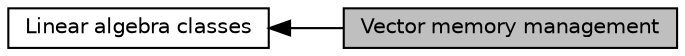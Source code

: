 digraph "Vector memory management"
{
  edge [fontname="Helvetica",fontsize="10",labelfontname="Helvetica",labelfontsize="10"];
  node [fontname="Helvetica",fontsize="10",shape=box];
  rankdir=LR;
  Node1 [label="Vector memory management",height=0.2,width=0.4,color="black", fillcolor="grey75", style="filled", fontcolor="black",tooltip="This module groups a few classes that are used to avoid allocating and deallocating vectors over and ..."];
  Node2 [label="Linear algebra classes",height=0.2,width=0.4,color="black", fillcolor="white", style="filled",URL="$group__LAC.html",tooltip="This module contains classes that involve linear algebra, i.e., those associated with matrices,..."];
  Node2->Node1 [shape=plaintext, dir="back", style="solid"];
}
